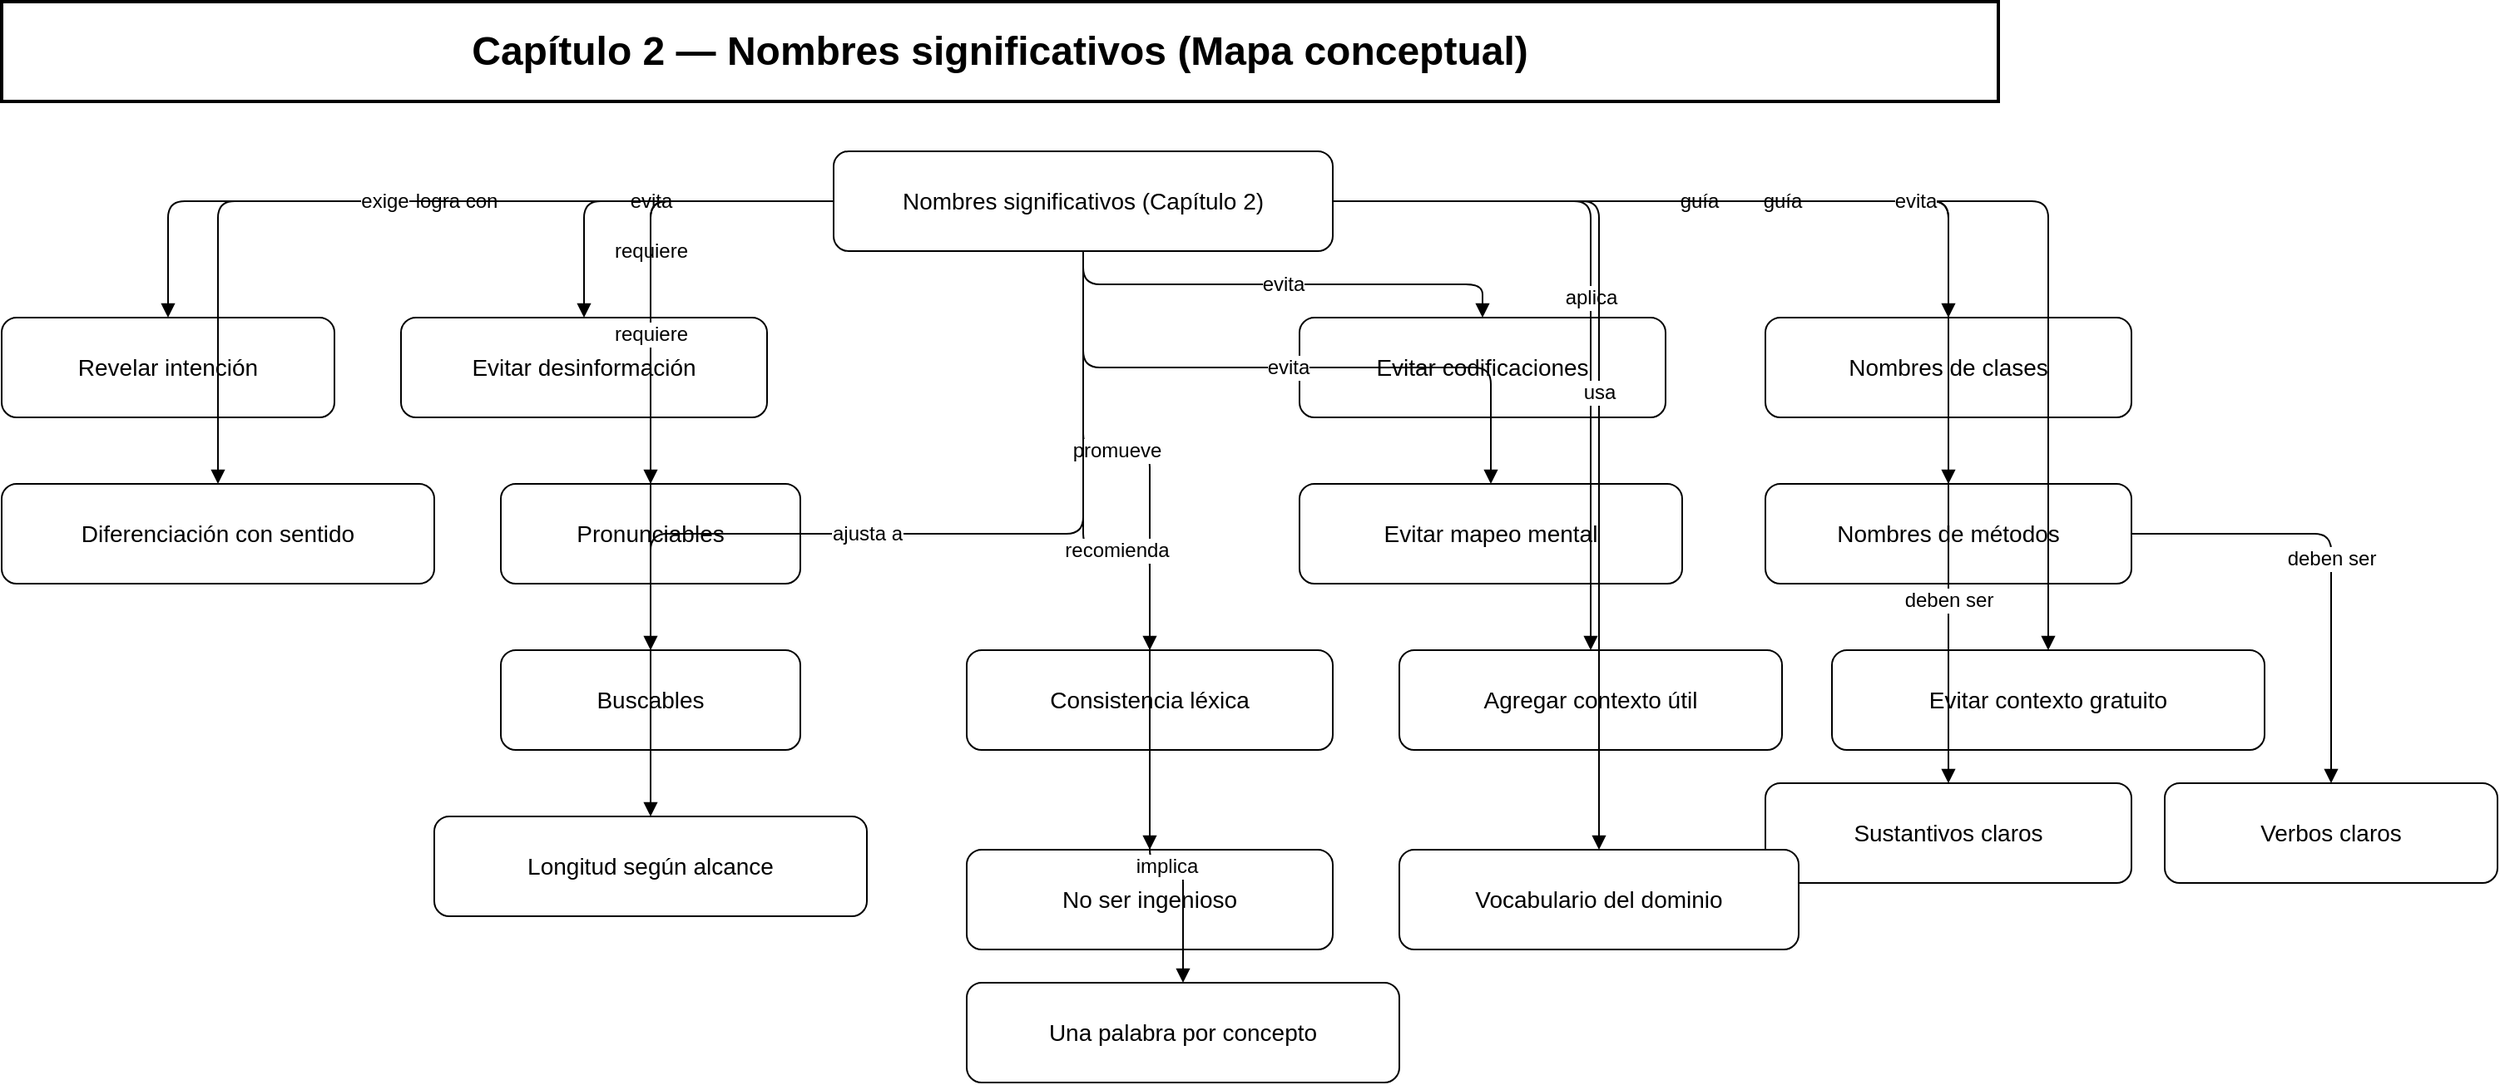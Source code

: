 <?xml version='1.0' encoding='utf-8'?>
<mxfile version="22.0.0" type="device"><diagram id="MapaCap2" name="Capítulo 2 — Nombres significativos"><mxGraphModel dx="1222" dy="686" grid="1" gridSize="10" guides="1" tooltips="1" connect="1" arrows="1" fold="1" page="1" pageScale="1" pageWidth="2000" pageHeight="1200" math="0" shadow="0"><root><mxCell id="0" /><mxCell id="1" parent="0" /><mxCell id="T" value="Capítulo 2 — Nombres significativos (Mapa conceptual)" vertex="1" parent="1" style="rounded=0;whiteSpace=wrap;html=1;fontSize=24;fontStyle=1;align=center;strokeWidth=2;"><mxGeometry x="120" y="10" width="1200" height="60" as="geometry" /></mxCell><mxCell id="A" value="Nombres significativos (Capítulo 2)" vertex="1" parent="1" style="rounded=1;whiteSpace=wrap;html=1;fontSize=14;"><mxGeometry x="620" y="100" width="300" height="60" as="geometry" /></mxCell><mxCell id="B" value="Revelar intención" vertex="1" parent="1" style="rounded=1;whiteSpace=wrap;html=1;fontSize=14;"><mxGeometry x="120" y="200" width="200" height="60" as="geometry" /></mxCell><mxCell id="C" value="Evitar desinformación" vertex="1" parent="1" style="rounded=1;whiteSpace=wrap;html=1;fontSize=14;"><mxGeometry x="360" y="200" width="220" height="60" as="geometry" /></mxCell><mxCell id="G" value="Evitar codificaciones" vertex="1" parent="1" style="rounded=1;whiteSpace=wrap;html=1;fontSize=14;"><mxGeometry x="900" y="200" width="220" height="60" as="geometry" /></mxCell><mxCell id="I" value="Nombres de clases" vertex="1" parent="1" style="rounded=1;whiteSpace=wrap;html=1;fontSize=14;"><mxGeometry x="1180" y="200" width="220" height="60" as="geometry" /></mxCell><mxCell id="D" value="Diferenciación con sentido" vertex="1" parent="1" style="rounded=1;whiteSpace=wrap;html=1;fontSize=14;"><mxGeometry x="120" y="300" width="260" height="60" as="geometry" /></mxCell><mxCell id="E" value="Pronunciables" vertex="1" parent="1" style="rounded=1;whiteSpace=wrap;html=1;fontSize=14;"><mxGeometry x="420" y="300" width="180" height="60" as="geometry" /></mxCell><mxCell id="H" value="Evitar mapeo mental" vertex="1" parent="1" style="rounded=1;whiteSpace=wrap;html=1;fontSize=14;"><mxGeometry x="900" y="300" width="230" height="60" as="geometry" /></mxCell><mxCell id="J" value="Nombres de métodos" vertex="1" parent="1" style="rounded=1;whiteSpace=wrap;html=1;fontSize=14;"><mxGeometry x="1180" y="300" width="220" height="60" as="geometry" /></mxCell><mxCell id="F" value="Buscables" vertex="1" parent="1" style="rounded=1;whiteSpace=wrap;html=1;fontSize=14;"><mxGeometry x="420" y="400" width="180" height="60" as="geometry" /></mxCell><mxCell id="M" value="Consistencia léxica" vertex="1" parent="1" style="rounded=1;whiteSpace=wrap;html=1;fontSize=14;"><mxGeometry x="700" y="400" width="220" height="60" as="geometry" /></mxCell><mxCell id="N" value="Agregar contexto útil" vertex="1" parent="1" style="rounded=1;whiteSpace=wrap;html=1;fontSize=14;"><mxGeometry x="960" y="400" width="230" height="60" as="geometry" /></mxCell><mxCell id="O" value="Evitar contexto gratuito" vertex="1" parent="1" style="rounded=1;whiteSpace=wrap;html=1;fontSize=14;"><mxGeometry x="1220" y="400" width="260" height="60" as="geometry" /></mxCell><mxCell id="K" value="Sustantivos claros" vertex="1" parent="1" style="rounded=1;whiteSpace=wrap;html=1;fontSize=14;"><mxGeometry x="1180" y="480" width="220" height="60" as="geometry" /></mxCell><mxCell id="L" value="Verbos claros" vertex="1" parent="1" style="rounded=1;whiteSpace=wrap;html=1;fontSize=14;"><mxGeometry x="1420" y="480" width="200" height="60" as="geometry" /></mxCell><mxCell id="P" value="Longitud según alcance" vertex="1" parent="1" style="rounded=1;whiteSpace=wrap;html=1;fontSize=14;"><mxGeometry x="380" y="500" width="260" height="60" as="geometry" /></mxCell><mxCell id="Q" value="No ser ingenioso" vertex="1" parent="1" style="rounded=1;whiteSpace=wrap;html=1;fontSize=14;"><mxGeometry x="700" y="520" width="220" height="60" as="geometry" /></mxCell><mxCell id="R" value="Vocabulario del dominio" vertex="1" parent="1" style="rounded=1;whiteSpace=wrap;html=1;fontSize=14;"><mxGeometry x="960" y="520" width="240" height="60" as="geometry" /></mxCell><mxCell id="S" value="Una palabra por concepto" vertex="1" parent="1" style="rounded=1;whiteSpace=wrap;html=1;fontSize=14;"><mxGeometry x="700" y="600" width="260" height="60" as="geometry" /></mxCell><mxCell id="e501" value="se logra con" style="edgeStyle=orthogonalEdgeStyle;rounded=1;endArrow=block;endFill=1;html=1;fontSize=12;" edge="1" parent="1" source="A" target="B"><mxGeometry relative="1" as="geometry"><mxPoint x="0" y="0" as="offset" /></mxGeometry></mxCell><mxCell id="e502" value="evita" style="edgeStyle=orthogonalEdgeStyle;rounded=1;endArrow=block;endFill=1;html=1;fontSize=12;" edge="1" parent="1" source="A" target="C"><mxGeometry relative="1" as="geometry"><mxPoint x="0" y="0" as="offset" /></mxGeometry></mxCell><mxCell id="e503" value="exige" style="edgeStyle=orthogonalEdgeStyle;rounded=1;endArrow=block;endFill=1;html=1;fontSize=12;" edge="1" parent="1" source="A" target="D"><mxGeometry relative="1" as="geometry"><mxPoint x="0" y="0" as="offset" /></mxGeometry></mxCell><mxCell id="e504" value="requiere" style="edgeStyle=orthogonalEdgeStyle;rounded=1;endArrow=block;endFill=1;html=1;fontSize=12;" edge="1" parent="1" source="A" target="E"><mxGeometry relative="1" as="geometry"><mxPoint x="0" y="0" as="offset" /></mxGeometry></mxCell><mxCell id="e505" value="requiere" style="edgeStyle=orthogonalEdgeStyle;rounded=1;endArrow=block;endFill=1;html=1;fontSize=12;" edge="1" parent="1" source="A" target="F"><mxGeometry relative="1" as="geometry"><mxPoint x="0" y="0" as="offset" /></mxGeometry></mxCell><mxCell id="e506" value="evita" style="edgeStyle=orthogonalEdgeStyle;rounded=1;endArrow=block;endFill=1;html=1;fontSize=12;" edge="1" parent="1" source="A" target="G"><mxGeometry relative="1" as="geometry"><mxPoint x="0" y="0" as="offset" /></mxGeometry></mxCell><mxCell id="e507" value="evita" style="edgeStyle=orthogonalEdgeStyle;rounded=1;endArrow=block;endFill=1;html=1;fontSize=12;" edge="1" parent="1" source="A" target="H"><mxGeometry relative="1" as="geometry"><mxPoint x="0" y="0" as="offset" /></mxGeometry></mxCell><mxCell id="e508" value="guía" style="edgeStyle=orthogonalEdgeStyle;rounded=1;endArrow=block;endFill=1;html=1;fontSize=12;" edge="1" parent="1" source="A" target="I"><mxGeometry relative="1" as="geometry"><mxPoint x="0" y="0" as="offset" /></mxGeometry></mxCell><mxCell id="e509" value="deben ser" style="edgeStyle=orthogonalEdgeStyle;rounded=1;endArrow=block;endFill=1;html=1;fontSize=12;" edge="1" parent="1" source="I" target="K"><mxGeometry relative="1" as="geometry"><mxPoint x="0" y="0" as="offset" /></mxGeometry></mxCell><mxCell id="e510" value="guía" style="edgeStyle=orthogonalEdgeStyle;rounded=1;endArrow=block;endFill=1;html=1;fontSize=12;" edge="1" parent="1" source="A" target="J"><mxGeometry relative="1" as="geometry"><mxPoint x="0" y="0" as="offset" /></mxGeometry></mxCell><mxCell id="e511" value="deben ser" style="edgeStyle=orthogonalEdgeStyle;rounded=1;endArrow=block;endFill=1;html=1;fontSize=12;" edge="1" parent="1" source="J" target="L"><mxGeometry relative="1" as="geometry"><mxPoint x="0" y="0" as="offset" /></mxGeometry></mxCell><mxCell id="e512" value="promueve" style="edgeStyle=orthogonalEdgeStyle;rounded=1;endArrow=block;endFill=1;html=1;fontSize=12;" edge="1" parent="1" source="A" target="M"><mxGeometry relative="1" as="geometry"><mxPoint x="0" y="0" as="offset" /></mxGeometry></mxCell><mxCell id="e513" value="implica" style="edgeStyle=orthogonalEdgeStyle;rounded=1;endArrow=block;endFill=1;html=1;fontSize=12;" edge="1" parent="1" source="M" target="S"><mxGeometry relative="1" as="geometry"><mxPoint x="0" y="0" as="offset" /></mxGeometry></mxCell><mxCell id="e514" value="aplica" style="edgeStyle=orthogonalEdgeStyle;rounded=1;endArrow=block;endFill=1;html=1;fontSize=12;" edge="1" parent="1" source="A" target="N"><mxGeometry relative="1" as="geometry"><mxPoint x="0" y="0" as="offset" /></mxGeometry></mxCell><mxCell id="e515" value="evita" style="edgeStyle=orthogonalEdgeStyle;rounded=1;endArrow=block;endFill=1;html=1;fontSize=12;" edge="1" parent="1" source="A" target="O"><mxGeometry relative="1" as="geometry"><mxPoint x="0" y="0" as="offset" /></mxGeometry></mxCell><mxCell id="e516" value="ajusta a" style="edgeStyle=orthogonalEdgeStyle;rounded=1;endArrow=block;endFill=1;html=1;fontSize=12;" edge="1" parent="1" source="A" target="P"><mxGeometry relative="1" as="geometry"><mxPoint x="0" y="0" as="offset" /></mxGeometry></mxCell><mxCell id="e517" value="recomienda" style="edgeStyle=orthogonalEdgeStyle;rounded=1;endArrow=block;endFill=1;html=1;fontSize=12;" edge="1" parent="1" source="A" target="Q"><mxGeometry relative="1" as="geometry"><mxPoint x="0" y="0" as="offset" /></mxGeometry></mxCell><mxCell id="e518" value="usa" style="edgeStyle=orthogonalEdgeStyle;rounded=1;endArrow=block;endFill=1;html=1;fontSize=12;" edge="1" parent="1" source="A" target="R"><mxGeometry relative="1" as="geometry"><mxPoint x="0" y="0" as="offset" /></mxGeometry></mxCell></root></mxGraphModel></diagram></mxfile>